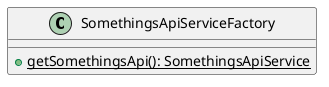 @startuml

    class SomethingsApiServiceFactory {
        {static} +getSomethingsApi(): SomethingsApiService
    }

@enduml

